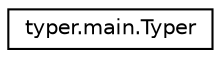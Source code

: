digraph "Graphical Class Hierarchy"
{
 // LATEX_PDF_SIZE
  edge [fontname="Helvetica",fontsize="10",labelfontname="Helvetica",labelfontsize="10"];
  node [fontname="Helvetica",fontsize="10",shape=record];
  rankdir="LR";
  Node0 [label="typer.main.Typer",height=0.2,width=0.4,color="black", fillcolor="white", style="filled",URL="$classtyper_1_1main_1_1Typer.html",tooltip=" "];
}
